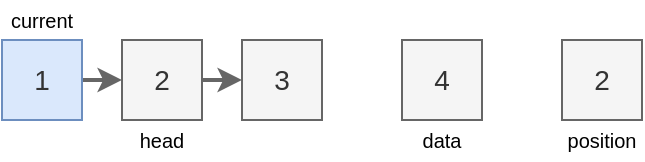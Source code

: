 <mxfile version="26.0.16" pages="5">
  <diagram name="1" id="c-xpoYoLWD-m8ST1OSj8">
    <mxGraphModel dx="691" dy="410" grid="1" gridSize="10" guides="1" tooltips="1" connect="1" arrows="1" fold="1" page="1" pageScale="1" pageWidth="400" pageHeight="160" math="0" shadow="0">
      <root>
        <mxCell id="kjtte8bsIh_mA2MLAnuS-0" />
        <mxCell id="kjtte8bsIh_mA2MLAnuS-1" parent="kjtte8bsIh_mA2MLAnuS-0" />
        <mxCell id="kjtte8bsIh_mA2MLAnuS-2" style="edgeStyle=orthogonalEdgeStyle;rounded=0;orthogonalLoop=1;jettySize=auto;html=1;exitX=1;exitY=0.5;exitDx=0;exitDy=0;entryX=0;entryY=0.5;entryDx=0;entryDy=0;fillColor=#f5f5f5;strokeColor=#666666;strokeWidth=2;" parent="kjtte8bsIh_mA2MLAnuS-1" source="kjtte8bsIh_mA2MLAnuS-3" target="kjtte8bsIh_mA2MLAnuS-4" edge="1">
          <mxGeometry relative="1" as="geometry" />
        </mxCell>
        <mxCell id="kjtte8bsIh_mA2MLAnuS-3" value="1" style="text;html=1;align=center;verticalAlign=middle;whiteSpace=wrap;rounded=0;fillColor=#dae8fc;strokeColor=#6c8ebf;fontSize=14;fontColor=#333333;" parent="kjtte8bsIh_mA2MLAnuS-1" vertex="1">
          <mxGeometry x="40" y="60" width="40" height="40" as="geometry" />
        </mxCell>
        <mxCell id="kjtte8bsIh_mA2MLAnuS-4" value="2" style="text;html=1;align=center;verticalAlign=middle;whiteSpace=wrap;rounded=0;fillColor=#f5f5f5;strokeColor=#666666;fontSize=14;fontColor=#333333;" parent="kjtte8bsIh_mA2MLAnuS-1" vertex="1">
          <mxGeometry x="100" y="60" width="40" height="40" as="geometry" />
        </mxCell>
        <mxCell id="kjtte8bsIh_mA2MLAnuS-5" value="head" style="text;html=1;align=center;verticalAlign=middle;whiteSpace=wrap;rounded=0;fontSize=10;" parent="kjtte8bsIh_mA2MLAnuS-1" vertex="1">
          <mxGeometry x="40" y="100" width="160" height="20" as="geometry" />
        </mxCell>
        <mxCell id="kjtte8bsIh_mA2MLAnuS-6" value="3" style="text;html=1;align=center;verticalAlign=middle;whiteSpace=wrap;rounded=0;fillColor=#f5f5f5;strokeColor=#666666;fontSize=14;fontColor=#333333;" parent="kjtte8bsIh_mA2MLAnuS-1" vertex="1">
          <mxGeometry x="160" y="60" width="40" height="40" as="geometry" />
        </mxCell>
        <mxCell id="kjtte8bsIh_mA2MLAnuS-7" style="edgeStyle=orthogonalEdgeStyle;rounded=0;orthogonalLoop=1;jettySize=auto;html=1;entryX=0;entryY=0.5;entryDx=0;entryDy=0;fillColor=#f5f5f5;strokeColor=#666666;strokeWidth=2;exitX=1;exitY=0.5;exitDx=0;exitDy=0;" parent="kjtte8bsIh_mA2MLAnuS-1" source="kjtte8bsIh_mA2MLAnuS-4" target="kjtte8bsIh_mA2MLAnuS-6" edge="1">
          <mxGeometry relative="1" as="geometry">
            <mxPoint x="150" y="90" as="sourcePoint" />
            <mxPoint x="110" y="90" as="targetPoint" />
          </mxGeometry>
        </mxCell>
        <mxCell id="kjtte8bsIh_mA2MLAnuS-12" value="current" style="text;html=1;align=center;verticalAlign=middle;whiteSpace=wrap;rounded=0;fontSize=10;" parent="kjtte8bsIh_mA2MLAnuS-1" vertex="1">
          <mxGeometry x="40" y="40" width="40" height="20" as="geometry" />
        </mxCell>
        <mxCell id="EKB3IfbQB6DW4Wh4WgHu-0" value="4" style="text;html=1;align=center;verticalAlign=middle;whiteSpace=wrap;rounded=0;fillColor=#f5f5f5;strokeColor=#666666;fontSize=14;fontColor=#333333;" parent="kjtte8bsIh_mA2MLAnuS-1" vertex="1">
          <mxGeometry x="240" y="60" width="40" height="40" as="geometry" />
        </mxCell>
        <mxCell id="EKB3IfbQB6DW4Wh4WgHu-2" value="data" style="text;html=1;align=center;verticalAlign=middle;whiteSpace=wrap;rounded=0;fontSize=10;" parent="kjtte8bsIh_mA2MLAnuS-1" vertex="1">
          <mxGeometry x="240" y="100" width="40" height="20" as="geometry" />
        </mxCell>
        <mxCell id="mhVvtWUdKoedn5zpALW_-0" value="2" style="text;html=1;align=center;verticalAlign=middle;whiteSpace=wrap;rounded=0;fillColor=#f5f5f5;strokeColor=#666666;fontSize=14;fontColor=#333333;" parent="kjtte8bsIh_mA2MLAnuS-1" vertex="1">
          <mxGeometry x="320" y="60" width="40" height="40" as="geometry" />
        </mxCell>
        <mxCell id="mhVvtWUdKoedn5zpALW_-1" value="position" style="text;html=1;align=center;verticalAlign=middle;whiteSpace=wrap;rounded=0;fontSize=10;" parent="kjtte8bsIh_mA2MLAnuS-1" vertex="1">
          <mxGeometry x="320" y="100" width="40" height="20" as="geometry" />
        </mxCell>
      </root>
    </mxGraphModel>
  </diagram>
  <diagram name="2" id="63O-OWeeg5ZNNpp3TbSc">
    <mxGraphModel dx="830" dy="492" grid="1" gridSize="10" guides="1" tooltips="1" connect="1" arrows="1" fold="1" page="1" pageScale="1" pageWidth="400" pageHeight="160" math="0" shadow="0">
      <root>
        <mxCell id="7kVYMq1JaPAL7R0Iiot9-0" />
        <mxCell id="7kVYMq1JaPAL7R0Iiot9-1" parent="7kVYMq1JaPAL7R0Iiot9-0" />
        <mxCell id="7kVYMq1JaPAL7R0Iiot9-2" style="edgeStyle=orthogonalEdgeStyle;rounded=0;orthogonalLoop=1;jettySize=auto;html=1;exitX=1;exitY=0.5;exitDx=0;exitDy=0;entryX=0;entryY=0.5;entryDx=0;entryDy=0;fillColor=#f5f5f5;strokeColor=#666666;strokeWidth=2;" parent="7kVYMq1JaPAL7R0Iiot9-1" source="7kVYMq1JaPAL7R0Iiot9-3" target="7kVYMq1JaPAL7R0Iiot9-4" edge="1">
          <mxGeometry relative="1" as="geometry" />
        </mxCell>
        <mxCell id="7kVYMq1JaPAL7R0Iiot9-3" value="1" style="text;html=1;align=center;verticalAlign=middle;whiteSpace=wrap;rounded=0;fillColor=#f5f5f5;strokeColor=#666666;fontSize=14;fontColor=#333333;" parent="7kVYMq1JaPAL7R0Iiot9-1" vertex="1">
          <mxGeometry x="40" y="60" width="40" height="40" as="geometry" />
        </mxCell>
        <mxCell id="7kVYMq1JaPAL7R0Iiot9-4" value="2" style="text;html=1;align=center;verticalAlign=middle;whiteSpace=wrap;rounded=0;fillColor=#dae8fc;strokeColor=#6c8ebf;fontSize=14;fontColor=#333333;" parent="7kVYMq1JaPAL7R0Iiot9-1" vertex="1">
          <mxGeometry x="100" y="60" width="40" height="40" as="geometry" />
        </mxCell>
        <mxCell id="7kVYMq1JaPAL7R0Iiot9-5" value="head" style="text;html=1;align=center;verticalAlign=middle;whiteSpace=wrap;rounded=0;fontSize=10;" parent="7kVYMq1JaPAL7R0Iiot9-1" vertex="1">
          <mxGeometry x="40" y="100" width="160" height="20" as="geometry" />
        </mxCell>
        <mxCell id="7kVYMq1JaPAL7R0Iiot9-6" value="3" style="text;html=1;align=center;verticalAlign=middle;whiteSpace=wrap;rounded=0;fillColor=#f5f5f5;strokeColor=#666666;fontSize=14;fontColor=#333333;" parent="7kVYMq1JaPAL7R0Iiot9-1" vertex="1">
          <mxGeometry x="160" y="60" width="40" height="40" as="geometry" />
        </mxCell>
        <mxCell id="7kVYMq1JaPAL7R0Iiot9-7" style="edgeStyle=orthogonalEdgeStyle;rounded=0;orthogonalLoop=1;jettySize=auto;html=1;entryX=0;entryY=0.5;entryDx=0;entryDy=0;fillColor=#f5f5f5;strokeColor=#666666;strokeWidth=2;exitX=1;exitY=0.5;exitDx=0;exitDy=0;" parent="7kVYMq1JaPAL7R0Iiot9-1" source="7kVYMq1JaPAL7R0Iiot9-4" target="7kVYMq1JaPAL7R0Iiot9-6" edge="1">
          <mxGeometry relative="1" as="geometry">
            <mxPoint x="150" y="90" as="sourcePoint" />
            <mxPoint x="110" y="90" as="targetPoint" />
          </mxGeometry>
        </mxCell>
        <mxCell id="7kVYMq1JaPAL7R0Iiot9-8" value="current" style="text;html=1;align=center;verticalAlign=middle;whiteSpace=wrap;rounded=0;fontSize=10;" parent="7kVYMq1JaPAL7R0Iiot9-1" vertex="1">
          <mxGeometry x="100" y="40" width="40" height="20" as="geometry" />
        </mxCell>
        <mxCell id="7kVYMq1JaPAL7R0Iiot9-9" value="4" style="text;html=1;align=center;verticalAlign=middle;whiteSpace=wrap;rounded=0;fillColor=#f5f5f5;strokeColor=#666666;fontSize=14;fontColor=#333333;" parent="7kVYMq1JaPAL7R0Iiot9-1" vertex="1">
          <mxGeometry x="240" y="60" width="40" height="40" as="geometry" />
        </mxCell>
        <mxCell id="7kVYMq1JaPAL7R0Iiot9-10" value="data" style="text;html=1;align=center;verticalAlign=middle;whiteSpace=wrap;rounded=0;fontSize=10;" parent="7kVYMq1JaPAL7R0Iiot9-1" vertex="1">
          <mxGeometry x="240" y="100" width="40" height="20" as="geometry" />
        </mxCell>
        <mxCell id="7kVYMq1JaPAL7R0Iiot9-11" value="2" style="text;html=1;align=center;verticalAlign=middle;whiteSpace=wrap;rounded=0;fillColor=#d5e8d4;strokeColor=#82b366;fontSize=14;fontColor=#333333;" parent="7kVYMq1JaPAL7R0Iiot9-1" vertex="1">
          <mxGeometry x="320" y="60" width="40" height="40" as="geometry" />
        </mxCell>
        <mxCell id="7kVYMq1JaPAL7R0Iiot9-12" value="position" style="text;html=1;align=center;verticalAlign=middle;whiteSpace=wrap;rounded=0;fontSize=10;" parent="7kVYMq1JaPAL7R0Iiot9-1" vertex="1">
          <mxGeometry x="320" y="100" width="40" height="20" as="geometry" />
        </mxCell>
      </root>
    </mxGraphModel>
  </diagram>
  <diagram name="3" id="qnQEjK9_08NHtc1xs77A">
    <mxGraphModel dx="2074" dy="1231" grid="1" gridSize="10" guides="1" tooltips="1" connect="1" arrows="1" fold="1" page="1" pageScale="1" pageWidth="260" pageHeight="240" math="0" shadow="0">
      <root>
        <mxCell id="tJXSPuFjtSAejtmReQv9-0" />
        <mxCell id="tJXSPuFjtSAejtmReQv9-1" parent="tJXSPuFjtSAejtmReQv9-0" />
        <mxCell id="tJXSPuFjtSAejtmReQv9-2" style="edgeStyle=orthogonalEdgeStyle;rounded=0;orthogonalLoop=1;jettySize=auto;html=1;exitX=1;exitY=0.5;exitDx=0;exitDy=0;entryX=0;entryY=0.5;entryDx=0;entryDy=0;fillColor=#f5f5f5;strokeColor=#666666;strokeWidth=2;" parent="tJXSPuFjtSAejtmReQv9-1" source="tJXSPuFjtSAejtmReQv9-3" target="tJXSPuFjtSAejtmReQv9-4" edge="1">
          <mxGeometry relative="1" as="geometry" />
        </mxCell>
        <mxCell id="tJXSPuFjtSAejtmReQv9-3" value="1" style="text;html=1;align=center;verticalAlign=middle;whiteSpace=wrap;rounded=0;fillColor=#f5f5f5;strokeColor=#666666;fontSize=14;fontColor=#333333;" parent="tJXSPuFjtSAejtmReQv9-1" vertex="1">
          <mxGeometry x="40" y="60" width="40" height="40" as="geometry" />
        </mxCell>
        <mxCell id="tJXSPuFjtSAejtmReQv9-4" value="2" style="text;html=1;align=center;verticalAlign=middle;whiteSpace=wrap;rounded=0;fillColor=#f5f5f5;strokeColor=#666666;fontSize=14;fontColor=#333333;" parent="tJXSPuFjtSAejtmReQv9-1" vertex="1">
          <mxGeometry x="100" y="60" width="40" height="40" as="geometry" />
        </mxCell>
        <mxCell id="tJXSPuFjtSAejtmReQv9-5" value="head" style="text;html=1;align=center;verticalAlign=middle;whiteSpace=wrap;rounded=0;fontSize=10;" parent="tJXSPuFjtSAejtmReQv9-1" vertex="1">
          <mxGeometry x="40" y="100" width="100" height="20" as="geometry" />
        </mxCell>
        <mxCell id="tJXSPuFjtSAejtmReQv9-6" value="3" style="text;html=1;align=center;verticalAlign=middle;whiteSpace=wrap;rounded=0;fillColor=#dae8fc;strokeColor=#6c8ebf;fontSize=14;fontColor=#333333;" parent="tJXSPuFjtSAejtmReQv9-1" vertex="1">
          <mxGeometry x="40" y="140" width="40" height="40" as="geometry" />
        </mxCell>
        <mxCell id="tJXSPuFjtSAejtmReQv9-8" value="current" style="text;html=1;align=center;verticalAlign=middle;whiteSpace=wrap;rounded=0;fontSize=10;" parent="tJXSPuFjtSAejtmReQv9-1" vertex="1">
          <mxGeometry x="100" y="40" width="40" height="20" as="geometry" />
        </mxCell>
        <mxCell id="tJXSPuFjtSAejtmReQv9-9" value="4" style="text;html=1;align=center;verticalAlign=middle;whiteSpace=wrap;rounded=0;fillColor=#f5f5f5;strokeColor=#666666;fontSize=14;fontColor=#333333;" parent="tJXSPuFjtSAejtmReQv9-1" vertex="1">
          <mxGeometry x="180" y="60" width="40" height="40" as="geometry" />
        </mxCell>
        <mxCell id="tJXSPuFjtSAejtmReQv9-10" value="data" style="text;html=1;align=center;verticalAlign=middle;whiteSpace=wrap;rounded=0;fontSize=10;" parent="tJXSPuFjtSAejtmReQv9-1" vertex="1">
          <mxGeometry x="180" y="100" width="40" height="20" as="geometry" />
        </mxCell>
        <mxCell id="2Q38qghuqmD5oIFK-D2S-0" value="temp" style="text;html=1;align=center;verticalAlign=middle;whiteSpace=wrap;rounded=0;fontSize=10;" parent="tJXSPuFjtSAejtmReQv9-1" vertex="1">
          <mxGeometry x="40" y="180" width="40" height="20" as="geometry" />
        </mxCell>
      </root>
    </mxGraphModel>
  </diagram>
  <diagram name="4" id="Wc7c0rrXo6cBn-QbZfyF">
    <mxGraphModel dx="830" dy="492" grid="1" gridSize="10" guides="1" tooltips="1" connect="1" arrows="1" fold="1" page="1" pageScale="1" pageWidth="260" pageHeight="240" math="0" shadow="0">
      <root>
        <mxCell id="FvMzYW0oFSmrDFAyhd5t-0" />
        <mxCell id="FvMzYW0oFSmrDFAyhd5t-1" parent="FvMzYW0oFSmrDFAyhd5t-0" />
        <mxCell id="FvMzYW0oFSmrDFAyhd5t-2" style="edgeStyle=orthogonalEdgeStyle;rounded=0;orthogonalLoop=1;jettySize=auto;html=1;exitX=1;exitY=0.5;exitDx=0;exitDy=0;entryX=0;entryY=0.5;entryDx=0;entryDy=0;fillColor=#f5f5f5;strokeColor=#666666;strokeWidth=2;" edge="1" parent="FvMzYW0oFSmrDFAyhd5t-1" source="FvMzYW0oFSmrDFAyhd5t-3" target="FvMzYW0oFSmrDFAyhd5t-4">
          <mxGeometry relative="1" as="geometry" />
        </mxCell>
        <mxCell id="FvMzYW0oFSmrDFAyhd5t-3" value="1" style="text;html=1;align=center;verticalAlign=middle;whiteSpace=wrap;rounded=0;fillColor=#f5f5f5;strokeColor=#666666;fontSize=14;fontColor=#333333;" vertex="1" parent="FvMzYW0oFSmrDFAyhd5t-1">
          <mxGeometry x="40" y="60" width="40" height="40" as="geometry" />
        </mxCell>
        <mxCell id="FvMzYW0oFSmrDFAyhd5t-4" value="2" style="text;html=1;align=center;verticalAlign=middle;whiteSpace=wrap;rounded=0;fillColor=#f5f5f5;strokeColor=#666666;fontSize=14;fontColor=#333333;" vertex="1" parent="FvMzYW0oFSmrDFAyhd5t-1">
          <mxGeometry x="100" y="60" width="40" height="40" as="geometry" />
        </mxCell>
        <mxCell id="FvMzYW0oFSmrDFAyhd5t-5" value="head" style="text;html=1;align=center;verticalAlign=middle;whiteSpace=wrap;rounded=0;fontSize=10;" vertex="1" parent="FvMzYW0oFSmrDFAyhd5t-1">
          <mxGeometry x="40" y="100" width="160" height="20" as="geometry" />
        </mxCell>
        <mxCell id="FvMzYW0oFSmrDFAyhd5t-6" value="3" style="text;html=1;align=center;verticalAlign=middle;whiteSpace=wrap;rounded=0;fillColor=#f5f5f5;strokeColor=#666666;fontSize=14;fontColor=#333333;" vertex="1" parent="FvMzYW0oFSmrDFAyhd5t-1">
          <mxGeometry x="40" y="140" width="40" height="40" as="geometry" />
        </mxCell>
        <mxCell id="FvMzYW0oFSmrDFAyhd5t-7" value="current" style="text;html=1;align=center;verticalAlign=middle;whiteSpace=wrap;rounded=0;fontSize=10;" vertex="1" parent="FvMzYW0oFSmrDFAyhd5t-1">
          <mxGeometry x="100" y="40" width="40" height="20" as="geometry" />
        </mxCell>
        <mxCell id="FvMzYW0oFSmrDFAyhd5t-8" value="4" style="text;html=1;align=center;verticalAlign=middle;whiteSpace=wrap;rounded=0;fillColor=#dae8fc;strokeColor=#6c8ebf;fontSize=14;fontColor=#333333;" vertex="1" parent="FvMzYW0oFSmrDFAyhd5t-1">
          <mxGeometry x="160" y="60" width="40" height="40" as="geometry" />
        </mxCell>
        <mxCell id="FvMzYW0oFSmrDFAyhd5t-9" value="data" style="text;html=1;align=center;verticalAlign=middle;whiteSpace=wrap;rounded=0;fontSize=10;" vertex="1" parent="FvMzYW0oFSmrDFAyhd5t-1">
          <mxGeometry x="160" y="40" width="40" height="20" as="geometry" />
        </mxCell>
        <mxCell id="FvMzYW0oFSmrDFAyhd5t-10" value="temp" style="text;html=1;align=center;verticalAlign=middle;whiteSpace=wrap;rounded=0;fontSize=10;" vertex="1" parent="FvMzYW0oFSmrDFAyhd5t-1">
          <mxGeometry x="40" y="180" width="40" height="20" as="geometry" />
        </mxCell>
        <mxCell id="06nLGETyHtgQKEBr7CzH-1" style="edgeStyle=orthogonalEdgeStyle;rounded=0;orthogonalLoop=1;jettySize=auto;html=1;exitX=1;exitY=0.5;exitDx=0;exitDy=0;entryX=0;entryY=0.5;entryDx=0;entryDy=0;fillColor=#f5f5f5;strokeColor=#666666;strokeWidth=2;" edge="1" parent="FvMzYW0oFSmrDFAyhd5t-1" source="FvMzYW0oFSmrDFAyhd5t-4" target="FvMzYW0oFSmrDFAyhd5t-8">
          <mxGeometry relative="1" as="geometry">
            <mxPoint x="90" y="90" as="sourcePoint" />
            <mxPoint x="110" y="90" as="targetPoint" />
          </mxGeometry>
        </mxCell>
      </root>
    </mxGraphModel>
  </diagram>
  <diagram name="5" id="p4SYhva9dWzPk21Tyv5v">
    <mxGraphModel dx="2074" dy="1231" grid="1" gridSize="10" guides="1" tooltips="1" connect="1" arrows="1" fold="1" page="1" pageScale="1" pageWidth="300" pageHeight="160" math="0" shadow="0">
      <root>
        <mxCell id="RqQT3SaNjKNrMixXaMYU-0" />
        <mxCell id="RqQT3SaNjKNrMixXaMYU-1" parent="RqQT3SaNjKNrMixXaMYU-0" />
        <mxCell id="RqQT3SaNjKNrMixXaMYU-2" style="edgeStyle=orthogonalEdgeStyle;rounded=0;orthogonalLoop=1;jettySize=auto;html=1;exitX=1;exitY=0.5;exitDx=0;exitDy=0;entryX=0;entryY=0.5;entryDx=0;entryDy=0;fillColor=#f5f5f5;strokeColor=#666666;strokeWidth=2;" parent="RqQT3SaNjKNrMixXaMYU-1" source="RqQT3SaNjKNrMixXaMYU-3" target="RqQT3SaNjKNrMixXaMYU-4" edge="1">
          <mxGeometry relative="1" as="geometry" />
        </mxCell>
        <mxCell id="RqQT3SaNjKNrMixXaMYU-3" value="1" style="text;html=1;align=center;verticalAlign=middle;whiteSpace=wrap;rounded=0;fillColor=#f5f5f5;strokeColor=#666666;fontSize=14;fontColor=#333333;" parent="RqQT3SaNjKNrMixXaMYU-1" vertex="1">
          <mxGeometry x="40" y="60" width="40" height="40" as="geometry" />
        </mxCell>
        <mxCell id="RqQT3SaNjKNrMixXaMYU-4" value="2" style="text;html=1;align=center;verticalAlign=middle;whiteSpace=wrap;rounded=0;fillColor=#f5f5f5;strokeColor=#666666;fontSize=14;fontColor=#333333;" parent="RqQT3SaNjKNrMixXaMYU-1" vertex="1">
          <mxGeometry x="100" y="60" width="40" height="40" as="geometry" />
        </mxCell>
        <mxCell id="RqQT3SaNjKNrMixXaMYU-5" value="head" style="text;html=1;align=center;verticalAlign=middle;whiteSpace=wrap;rounded=0;fontSize=10;" parent="RqQT3SaNjKNrMixXaMYU-1" vertex="1">
          <mxGeometry x="40" y="100" width="220" height="20" as="geometry" />
        </mxCell>
        <mxCell id="RqQT3SaNjKNrMixXaMYU-6" value="3" style="text;html=1;align=center;verticalAlign=middle;whiteSpace=wrap;rounded=0;fillColor=#dae8fc;strokeColor=#6c8ebf;fontSize=14;fontColor=#333333;" parent="RqQT3SaNjKNrMixXaMYU-1" vertex="1">
          <mxGeometry x="220" y="60" width="40" height="40" as="geometry" />
        </mxCell>
        <mxCell id="RqQT3SaNjKNrMixXaMYU-7" value="current" style="text;html=1;align=center;verticalAlign=middle;whiteSpace=wrap;rounded=0;fontSize=10;" parent="RqQT3SaNjKNrMixXaMYU-1" vertex="1">
          <mxGeometry x="100" y="40" width="40" height="20" as="geometry" />
        </mxCell>
        <mxCell id="RqQT3SaNjKNrMixXaMYU-8" value="4" style="text;html=1;align=center;verticalAlign=middle;whiteSpace=wrap;rounded=0;fillColor=#f5f5f5;strokeColor=#666666;fontSize=14;fontColor=#333333;" parent="RqQT3SaNjKNrMixXaMYU-1" vertex="1">
          <mxGeometry x="160" y="60" width="40" height="40" as="geometry" />
        </mxCell>
        <mxCell id="RqQT3SaNjKNrMixXaMYU-9" value="data" style="text;html=1;align=center;verticalAlign=middle;whiteSpace=wrap;rounded=0;fontSize=10;" parent="RqQT3SaNjKNrMixXaMYU-1" vertex="1">
          <mxGeometry x="160" y="40" width="40" height="20" as="geometry" />
        </mxCell>
        <mxCell id="RqQT3SaNjKNrMixXaMYU-10" value="temp" style="text;html=1;align=center;verticalAlign=middle;whiteSpace=wrap;rounded=0;fontSize=10;" parent="RqQT3SaNjKNrMixXaMYU-1" vertex="1">
          <mxGeometry x="220" y="40" width="40" height="20" as="geometry" />
        </mxCell>
        <mxCell id="RqQT3SaNjKNrMixXaMYU-11" style="edgeStyle=orthogonalEdgeStyle;rounded=0;orthogonalLoop=1;jettySize=auto;html=1;exitX=1;exitY=0.5;exitDx=0;exitDy=0;entryX=0;entryY=0.5;entryDx=0;entryDy=0;fillColor=#f5f5f5;strokeColor=#666666;strokeWidth=2;" parent="RqQT3SaNjKNrMixXaMYU-1" source="RqQT3SaNjKNrMixXaMYU-4" target="RqQT3SaNjKNrMixXaMYU-8" edge="1">
          <mxGeometry relative="1" as="geometry">
            <mxPoint x="90" y="90" as="sourcePoint" />
            <mxPoint x="110" y="90" as="targetPoint" />
          </mxGeometry>
        </mxCell>
        <mxCell id="X31e5tWsJ36XbSuzduDO-0" style="edgeStyle=orthogonalEdgeStyle;rounded=0;orthogonalLoop=1;jettySize=auto;html=1;exitX=1;exitY=0.5;exitDx=0;exitDy=0;entryX=0;entryY=0.5;entryDx=0;entryDy=0;fillColor=#f5f5f5;strokeColor=#666666;strokeWidth=2;" parent="RqQT3SaNjKNrMixXaMYU-1" source="RqQT3SaNjKNrMixXaMYU-8" target="RqQT3SaNjKNrMixXaMYU-6" edge="1">
          <mxGeometry relative="1" as="geometry">
            <mxPoint x="150" y="90" as="sourcePoint" />
            <mxPoint x="170" y="90" as="targetPoint" />
          </mxGeometry>
        </mxCell>
      </root>
    </mxGraphModel>
  </diagram>
</mxfile>
